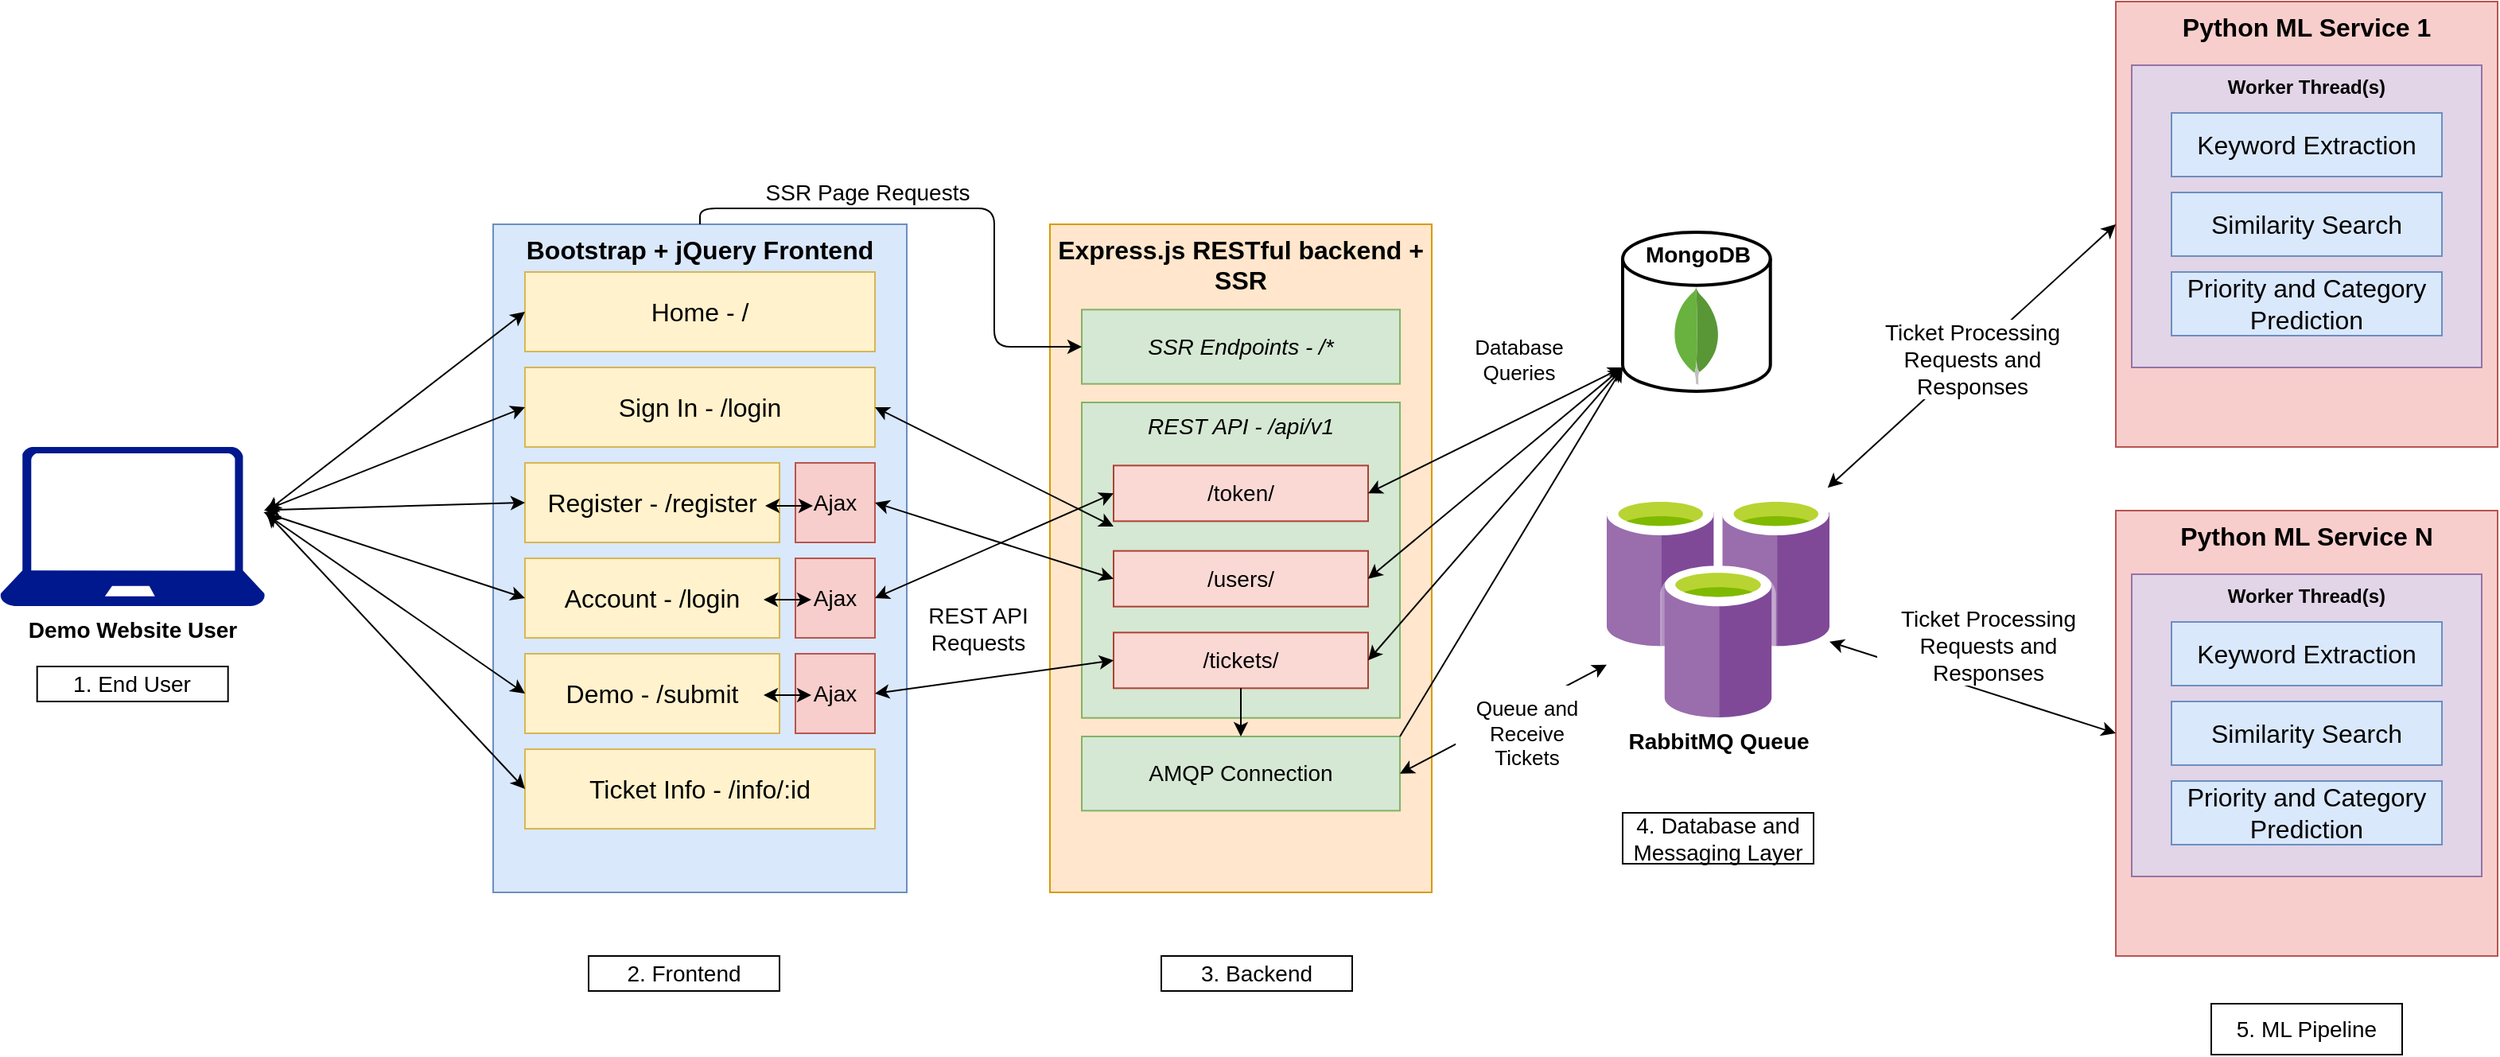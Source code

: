 <mxfile version="14.6.1" type="device" pages="3"><diagram id="C5RBs43oDa-KdzZeNtuy" name="Page-1"><mxGraphModel dx="2249" dy="834" grid="1" gridSize="10" guides="1" tooltips="1" connect="1" arrows="1" fold="1" page="1" pageScale="1" pageWidth="827" pageHeight="1169" math="0" shadow="0"><root><mxCell id="WIyWlLk6GJQsqaUBKTNV-0"/><mxCell id="WIyWlLk6GJQsqaUBKTNV-1" parent="WIyWlLk6GJQsqaUBKTNV-0"/><mxCell id="eBVbwPaAC1AGB-TdD5Ae-0" value="Bootstrap + jQuery Frontend" style="rounded=0;whiteSpace=wrap;html=1;fillColor=#dae8fc;strokeColor=#6c8ebf;verticalAlign=top;fontStyle=1;fontSize=16;" parent="WIyWlLk6GJQsqaUBKTNV-1" vertex="1"><mxGeometry x="200" y="160" width="260" height="420" as="geometry"/></mxCell><mxCell id="eBVbwPaAC1AGB-TdD5Ae-1" value="Demo Website User" style="aspect=fixed;pointerEvents=1;shadow=0;dashed=0;html=1;strokeColor=none;labelPosition=center;verticalLabelPosition=bottom;verticalAlign=top;align=center;fillColor=#00188D;shape=mxgraph.azure.laptop;fontSize=14;fontStyle=1" parent="WIyWlLk6GJQsqaUBKTNV-1" vertex="1"><mxGeometry x="-110" y="300" width="166.67" height="100" as="geometry"/></mxCell><mxCell id="eBVbwPaAC1AGB-TdD5Ae-3" value="Home - /" style="rounded=0;whiteSpace=wrap;html=1;fontSize=16;fillColor=#fff2cc;strokeColor=#d6b656;" parent="WIyWlLk6GJQsqaUBKTNV-1" vertex="1"><mxGeometry x="220" y="190" width="220" height="50" as="geometry"/></mxCell><mxCell id="eBVbwPaAC1AGB-TdD5Ae-5" value="" style="shape=image;html=1;verticalAlign=top;verticalLabelPosition=bottom;labelBackgroundColor=#ffffff;imageAspect=0;aspect=fixed;image=https://cdn2.iconfinder.com/data/icons/designer-skills/128/code-programming-javascript-software-develop-command-language-128.png;fontSize=16;" parent="WIyWlLk6GJQsqaUBKTNV-1" vertex="1"><mxGeometry x="420" y="540" width="40" height="40" as="geometry"/></mxCell><mxCell id="eBVbwPaAC1AGB-TdD5Ae-7" value="Python ML Service 1" style="rounded=0;whiteSpace=wrap;html=1;fontSize=16;fillColor=#f8cecc;strokeColor=#b85450;verticalAlign=top;fontStyle=1" parent="WIyWlLk6GJQsqaUBKTNV-1" vertex="1"><mxGeometry x="1220" y="20" width="240" height="280" as="geometry"/></mxCell><mxCell id="eBVbwPaAC1AGB-TdD5Ae-12" value="Worker Thread(s)" style="rounded=0;whiteSpace=wrap;html=1;fontSize=12;fillColor=#e1d5e7;strokeColor=#9673a6;verticalAlign=top;fontStyle=1" parent="WIyWlLk6GJQsqaUBKTNV-1" vertex="1"><mxGeometry x="1230" y="60" width="220" height="190" as="geometry"/></mxCell><mxCell id="eBVbwPaAC1AGB-TdD5Ae-9" value="Keyword Extraction" style="rounded=0;whiteSpace=wrap;html=1;fontSize=16;fillColor=#dae8fc;strokeColor=#6c8ebf;" parent="WIyWlLk6GJQsqaUBKTNV-1" vertex="1"><mxGeometry x="1255" y="90" width="170" height="40" as="geometry"/></mxCell><mxCell id="eBVbwPaAC1AGB-TdD5Ae-10" value="Similarity Search" style="rounded=0;whiteSpace=wrap;html=1;fontSize=16;fillColor=#dae8fc;strokeColor=#6c8ebf;" parent="WIyWlLk6GJQsqaUBKTNV-1" vertex="1"><mxGeometry x="1255" y="140" width="170" height="40" as="geometry"/></mxCell><mxCell id="eBVbwPaAC1AGB-TdD5Ae-11" value="Priority and Category Prediction" style="rounded=0;whiteSpace=wrap;html=1;fontSize=16;fillColor=#dae8fc;strokeColor=#6c8ebf;" parent="WIyWlLk6GJQsqaUBKTNV-1" vertex="1"><mxGeometry x="1255" y="190" width="170" height="40" as="geometry"/></mxCell><mxCell id="eBVbwPaAC1AGB-TdD5Ae-26" value="RabbitMQ Queue" style="aspect=fixed;html=1;points=[];align=center;image;fontSize=14;image=img/lib/mscae/Azure_Cache_for_Redis.svg;verticalAlign=top;fontStyle=1" parent="WIyWlLk6GJQsqaUBKTNV-1" vertex="1"><mxGeometry x="900" y="330" width="140" height="140" as="geometry"/></mxCell><mxCell id="eBVbwPaAC1AGB-TdD5Ae-28" value="" style="shape=image;html=1;verticalAlign=top;verticalLabelPosition=bottom;labelBackgroundColor=#ffffff;imageAspect=0;aspect=fixed;image=https://cdn2.iconfinder.com/data/icons/font-awesome/1792/ellipsis-h-128.png;fontSize=14;" parent="WIyWlLk6GJQsqaUBKTNV-1" vertex="1"><mxGeometry x="1325" y="260" width="30" height="30" as="geometry"/></mxCell><mxCell id="eBVbwPaAC1AGB-TdD5Ae-29" value="Python ML Service N" style="rounded=0;whiteSpace=wrap;html=1;fontSize=16;fillColor=#f8cecc;strokeColor=#b85450;verticalAlign=top;fontStyle=1" parent="WIyWlLk6GJQsqaUBKTNV-1" vertex="1"><mxGeometry x="1220" y="340" width="240" height="280" as="geometry"/></mxCell><mxCell id="eBVbwPaAC1AGB-TdD5Ae-30" value="Worker Thread(s)" style="rounded=0;whiteSpace=wrap;html=1;fontSize=12;fillColor=#e1d5e7;strokeColor=#9673a6;verticalAlign=top;fontStyle=1" parent="WIyWlLk6GJQsqaUBKTNV-1" vertex="1"><mxGeometry x="1230" y="380" width="220" height="190" as="geometry"/></mxCell><mxCell id="eBVbwPaAC1AGB-TdD5Ae-31" value="Keyword Extraction" style="rounded=0;whiteSpace=wrap;html=1;fontSize=16;fillColor=#dae8fc;strokeColor=#6c8ebf;" parent="WIyWlLk6GJQsqaUBKTNV-1" vertex="1"><mxGeometry x="1255" y="410" width="170" height="40" as="geometry"/></mxCell><mxCell id="eBVbwPaAC1AGB-TdD5Ae-32" value="Similarity Search" style="rounded=0;whiteSpace=wrap;html=1;fontSize=16;fillColor=#dae8fc;strokeColor=#6c8ebf;" parent="WIyWlLk6GJQsqaUBKTNV-1" vertex="1"><mxGeometry x="1255" y="460" width="170" height="40" as="geometry"/></mxCell><mxCell id="eBVbwPaAC1AGB-TdD5Ae-33" value="Priority and Category Prediction" style="rounded=0;whiteSpace=wrap;html=1;fontSize=16;fillColor=#dae8fc;strokeColor=#6c8ebf;" parent="WIyWlLk6GJQsqaUBKTNV-1" vertex="1"><mxGeometry x="1255" y="510" width="170" height="40" as="geometry"/></mxCell><mxCell id="eBVbwPaAC1AGB-TdD5Ae-34" value="" style="shape=image;html=1;verticalAlign=top;verticalLabelPosition=bottom;labelBackgroundColor=#ffffff;imageAspect=0;aspect=fixed;image=https://cdn2.iconfinder.com/data/icons/font-awesome/1792/ellipsis-h-128.png;fontSize=14;" parent="WIyWlLk6GJQsqaUBKTNV-1" vertex="1"><mxGeometry x="1325" y="580" width="30" height="30" as="geometry"/></mxCell><mxCell id="eBVbwPaAC1AGB-TdD5Ae-8" value="" style="shape=image;html=1;verticalAlign=top;verticalLabelPosition=bottom;labelBackgroundColor=#ffffff;imageAspect=0;aspect=fixed;image=https://cdn3.iconfinder.com/data/icons/logos-and-brands-adobe/512/267_Python-128.png;fontSize=16;" parent="WIyWlLk6GJQsqaUBKTNV-1" vertex="1"><mxGeometry x="1420" y="580" width="40" height="40" as="geometry"/></mxCell><mxCell id="eBVbwPaAC1AGB-TdD5Ae-35" value="" style="shape=image;html=1;verticalAlign=top;verticalLabelPosition=bottom;labelBackgroundColor=#ffffff;imageAspect=0;aspect=fixed;image=https://cdn3.iconfinder.com/data/icons/logos-and-brands-adobe/512/267_Python-128.png;fontSize=16;" parent="WIyWlLk6GJQsqaUBKTNV-1" vertex="1"><mxGeometry x="1420" y="260" width="40" height="40" as="geometry"/></mxCell><mxCell id="eBVbwPaAC1AGB-TdD5Ae-36" value="" style="endArrow=classic;html=1;fontSize=14;entryX=0;entryY=0.5;entryDx=0;entryDy=0;exitX=0.992;exitY=-0.031;exitDx=0;exitDy=0;exitPerimeter=0;startArrow=classic;startFill=1;" parent="WIyWlLk6GJQsqaUBKTNV-1" source="eBVbwPaAC1AGB-TdD5Ae-26" target="eBVbwPaAC1AGB-TdD5Ae-7" edge="1"><mxGeometry width="50" height="50" relative="1" as="geometry"><mxPoint x="990" y="250" as="sourcePoint"/><mxPoint x="1000" y="240" as="targetPoint"/></mxGeometry></mxCell><mxCell id="eBVbwPaAC1AGB-TdD5Ae-38" value="" style="endArrow=classic;html=1;fontSize=14;entryX=0;entryY=0.5;entryDx=0;entryDy=0;startArrow=classic;startFill=1;" parent="WIyWlLk6GJQsqaUBKTNV-1" source="eBVbwPaAC1AGB-TdD5Ae-26" target="eBVbwPaAC1AGB-TdD5Ae-29" edge="1"><mxGeometry width="50" height="50" relative="1" as="geometry"><mxPoint x="1000" y="410" as="sourcePoint"/><mxPoint x="1110" y="290" as="targetPoint"/></mxGeometry></mxCell><mxCell id="eBVbwPaAC1AGB-TdD5Ae-43" value="Ticket Processing Requests and Responses" style="text;html=1;align=center;verticalAlign=middle;whiteSpace=wrap;rounded=0;fontSize=14;fillColor=#ffffff;" parent="WIyWlLk6GJQsqaUBKTNV-1" vertex="1"><mxGeometry x="1070" y="400" width="140" height="50" as="geometry"/></mxCell><mxCell id="eBVbwPaAC1AGB-TdD5Ae-44" value="Ticket Processing Requests and Responses" style="text;html=1;align=center;verticalAlign=middle;whiteSpace=wrap;rounded=0;fontSize=14;fillColor=#ffffff;" parent="WIyWlLk6GJQsqaUBKTNV-1" vertex="1"><mxGeometry x="1060" y="220" width="140" height="50" as="geometry"/></mxCell><mxCell id="eBVbwPaAC1AGB-TdD5Ae-46" value="" style="group" parent="WIyWlLk6GJQsqaUBKTNV-1" vertex="1" connectable="0"><mxGeometry x="550" y="160" width="240" height="420" as="geometry"/></mxCell><mxCell id="eBVbwPaAC1AGB-TdD5Ae-4" value="Express.js RESTful backend + SSR" style="rounded=0;whiteSpace=wrap;html=1;fontSize=16;fillColor=#ffe6cc;strokeColor=#d79b00;verticalAlign=top;fontStyle=1" parent="eBVbwPaAC1AGB-TdD5Ae-46" vertex="1"><mxGeometry width="240" height="420" as="geometry"/></mxCell><mxCell id="eBVbwPaAC1AGB-TdD5Ae-2" value="" style="shape=image;html=1;verticalAlign=top;verticalLabelPosition=bottom;labelBackgroundColor=#ffffff;imageAspect=0;aspect=fixed;image=https://cdn2.iconfinder.com/data/icons/nodejs-1/128/nodejs-128.png" parent="eBVbwPaAC1AGB-TdD5Ae-46" vertex="1"><mxGeometry x="200" y="380" width="40" height="40" as="geometry"/></mxCell><mxCell id="eBVbwPaAC1AGB-TdD5Ae-47" value="SSR Endpoints - /*" style="rounded=0;whiteSpace=wrap;html=1;fontSize=14;fillColor=#d5e8d4;strokeColor=#82b366;fontStyle=2" parent="eBVbwPaAC1AGB-TdD5Ae-46" vertex="1"><mxGeometry x="20" y="53.667" width="200" height="46.667" as="geometry"/></mxCell><mxCell id="eBVbwPaAC1AGB-TdD5Ae-52" value="REST API - /api/v1" style="rounded=0;whiteSpace=wrap;html=1;fontSize=14;fillColor=#d5e8d4;strokeColor=#82b366;verticalAlign=top;fontStyle=2" parent="eBVbwPaAC1AGB-TdD5Ae-46" vertex="1"><mxGeometry x="20" y="112" width="200" height="198.333" as="geometry"/></mxCell><mxCell id="eBVbwPaAC1AGB-TdD5Ae-53" value="/tickets/" style="rounded=0;whiteSpace=wrap;html=1;fontSize=14;fillColor=#fad9d5;strokeColor=#ae4132;" parent="eBVbwPaAC1AGB-TdD5Ae-46" vertex="1"><mxGeometry x="40" y="256.667" width="160" height="35" as="geometry"/></mxCell><mxCell id="eBVbwPaAC1AGB-TdD5Ae-54" value="/users/" style="rounded=0;whiteSpace=wrap;html=1;fontSize=14;fillColor=#fad9d5;strokeColor=#ae4132;" parent="eBVbwPaAC1AGB-TdD5Ae-46" vertex="1"><mxGeometry x="40" y="205.333" width="160" height="35" as="geometry"/></mxCell><mxCell id="eBVbwPaAC1AGB-TdD5Ae-55" value="/token/" style="rounded=0;whiteSpace=wrap;html=1;fontSize=14;fillColor=#fad9d5;strokeColor=#ae4132;" parent="eBVbwPaAC1AGB-TdD5Ae-46" vertex="1"><mxGeometry x="40" y="151.667" width="160" height="35" as="geometry"/></mxCell><mxCell id="eBVbwPaAC1AGB-TdD5Ae-56" value="AMQP Connection" style="rounded=0;whiteSpace=wrap;html=1;fontSize=14;fillColor=#d5e8d4;strokeColor=#82b366;" parent="eBVbwPaAC1AGB-TdD5Ae-46" vertex="1"><mxGeometry x="20" y="322" width="200" height="46.667" as="geometry"/></mxCell><mxCell id="eBVbwPaAC1AGB-TdD5Ae-57" value="" style="endArrow=classic;html=1;fontSize=14;exitX=0.5;exitY=1;exitDx=0;exitDy=0;entryX=0.5;entryY=0;entryDx=0;entryDy=0;" parent="eBVbwPaAC1AGB-TdD5Ae-46" source="eBVbwPaAC1AGB-TdD5Ae-53" target="eBVbwPaAC1AGB-TdD5Ae-56" edge="1"><mxGeometry width="50" height="50" relative="1" as="geometry"><mxPoint x="50" y="501.667" as="sourcePoint"/><mxPoint x="100" y="443.333" as="targetPoint"/></mxGeometry></mxCell><mxCell id="eBVbwPaAC1AGB-TdD5Ae-58" value="" style="endArrow=classic;startArrow=classic;html=1;fontSize=14;exitX=1;exitY=0.5;exitDx=0;exitDy=0;" parent="WIyWlLk6GJQsqaUBKTNV-1" source="eBVbwPaAC1AGB-TdD5Ae-56" target="eBVbwPaAC1AGB-TdD5Ae-26" edge="1"><mxGeometry width="50" height="50" relative="1" as="geometry"><mxPoint x="810" y="490" as="sourcePoint"/><mxPoint x="860" y="440" as="targetPoint"/></mxGeometry></mxCell><mxCell id="eBVbwPaAC1AGB-TdD5Ae-63" value="" style="group;verticalAlign=bottom;" parent="WIyWlLk6GJQsqaUBKTNV-1" vertex="1" connectable="0"><mxGeometry x="910" y="165" width="92.86" height="100" as="geometry"/></mxCell><mxCell id="eBVbwPaAC1AGB-TdD5Ae-66" value="" style="group" parent="eBVbwPaAC1AGB-TdD5Ae-63" vertex="1" connectable="0"><mxGeometry width="92.86" height="100" as="geometry"/></mxCell><mxCell id="eBVbwPaAC1AGB-TdD5Ae-62" value="" style="strokeWidth=2;html=1;shape=mxgraph.flowchart.database;whiteSpace=wrap;fontSize=14;fillColor=#ffffff;verticalAlign=bottom;" parent="eBVbwPaAC1AGB-TdD5Ae-66" vertex="1"><mxGeometry width="92.86" height="100" as="geometry"/></mxCell><mxCell id="eBVbwPaAC1AGB-TdD5Ae-61" value="" style="dashed=0;outlineConnect=0;html=1;align=center;labelPosition=center;verticalLabelPosition=bottom;verticalAlign=top;shape=mxgraph.weblogos.mongodb;fontSize=14;fillColor=#ffffff;" parent="eBVbwPaAC1AGB-TdD5Ae-66" vertex="1"><mxGeometry x="31.715" y="34.286" width="29.429" height="61.571" as="geometry"/></mxCell><mxCell id="eBVbwPaAC1AGB-TdD5Ae-65" value="MongoDB" style="text;html=1;strokeColor=none;fillColor=none;align=center;verticalAlign=middle;whiteSpace=wrap;rounded=0;fontSize=14;fontStyle=1" parent="eBVbwPaAC1AGB-TdD5Ae-66" vertex="1"><mxGeometry x="32.572" y="7.143" width="28.572" height="14.286" as="geometry"/></mxCell><mxCell id="eBVbwPaAC1AGB-TdD5Ae-67" value="" style="endArrow=classic;html=1;fontSize=14;exitX=1;exitY=0;exitDx=0;exitDy=0;entryX=0;entryY=0.85;entryDx=0;entryDy=0;entryPerimeter=0;" parent="WIyWlLk6GJQsqaUBKTNV-1" source="eBVbwPaAC1AGB-TdD5Ae-56" target="eBVbwPaAC1AGB-TdD5Ae-62" edge="1"><mxGeometry width="50" height="50" relative="1" as="geometry"><mxPoint x="810" y="370" as="sourcePoint"/><mxPoint x="860" y="310" as="targetPoint"/></mxGeometry></mxCell><mxCell id="eBVbwPaAC1AGB-TdD5Ae-71" value="Queue and Receive Tickets" style="text;html=1;align=center;verticalAlign=middle;whiteSpace=wrap;rounded=0;fontSize=13;fillColor=#ffffff;" parent="WIyWlLk6GJQsqaUBKTNV-1" vertex="1"><mxGeometry x="805" y="450" width="90" height="60" as="geometry"/></mxCell><mxCell id="eBVbwPaAC1AGB-TdD5Ae-73" value="Database Queries" style="text;html=1;align=center;verticalAlign=middle;whiteSpace=wrap;rounded=0;fontSize=13;fillColor=#ffffff;" parent="WIyWlLk6GJQsqaUBKTNV-1" vertex="1"><mxGeometry x="805" y="215" width="80" height="60" as="geometry"/></mxCell><mxCell id="eBVbwPaAC1AGB-TdD5Ae-74" value="" style="endArrow=classic;startArrow=classic;html=1;fontSize=14;exitX=1;exitY=0.5;exitDx=0;exitDy=0;" parent="WIyWlLk6GJQsqaUBKTNV-1" source="eBVbwPaAC1AGB-TdD5Ae-55" edge="1"><mxGeometry width="50" height="50" relative="1" as="geometry"><mxPoint x="820" y="240" as="sourcePoint"/><mxPoint x="910" y="250" as="targetPoint"/></mxGeometry></mxCell><mxCell id="eBVbwPaAC1AGB-TdD5Ae-75" value="" style="endArrow=classic;startArrow=classic;html=1;fontSize=14;exitX=1;exitY=0.5;exitDx=0;exitDy=0;" parent="WIyWlLk6GJQsqaUBKTNV-1" source="eBVbwPaAC1AGB-TdD5Ae-54" edge="1"><mxGeometry width="50" height="50" relative="1" as="geometry"><mxPoint x="820" y="350" as="sourcePoint"/><mxPoint x="910" y="250" as="targetPoint"/></mxGeometry></mxCell><mxCell id="eBVbwPaAC1AGB-TdD5Ae-76" value="" style="endArrow=classic;startArrow=classic;html=1;fontSize=14;exitX=1;exitY=0.5;exitDx=0;exitDy=0;" parent="WIyWlLk6GJQsqaUBKTNV-1" source="eBVbwPaAC1AGB-TdD5Ae-53" edge="1"><mxGeometry width="50" height="50" relative="1" as="geometry"><mxPoint x="800" y="600" as="sourcePoint"/><mxPoint x="910" y="250" as="targetPoint"/></mxGeometry></mxCell><mxCell id="eBVbwPaAC1AGB-TdD5Ae-77" value="Register - /register" style="rounded=0;whiteSpace=wrap;html=1;fontSize=16;fillColor=#fff2cc;strokeColor=#d6b656;" parent="WIyWlLk6GJQsqaUBKTNV-1" vertex="1"><mxGeometry x="220" y="310" width="160" height="50" as="geometry"/></mxCell><mxCell id="eBVbwPaAC1AGB-TdD5Ae-78" value="Sign In - /login" style="rounded=0;whiteSpace=wrap;html=1;fontSize=16;fillColor=#fff2cc;strokeColor=#d6b656;" parent="WIyWlLk6GJQsqaUBKTNV-1" vertex="1"><mxGeometry x="220" y="250" width="220" height="50" as="geometry"/></mxCell><mxCell id="eBVbwPaAC1AGB-TdD5Ae-79" value="Ajax" style="rounded=0;whiteSpace=wrap;html=1;fontSize=14;fillColor=#f8cecc;strokeColor=#b85450;" parent="WIyWlLk6GJQsqaUBKTNV-1" vertex="1"><mxGeometry x="390" y="310" width="50" height="50" as="geometry"/></mxCell><mxCell id="eBVbwPaAC1AGB-TdD5Ae-80" value="Account - /login" style="rounded=0;whiteSpace=wrap;html=1;fontSize=16;fillColor=#fff2cc;strokeColor=#d6b656;" parent="WIyWlLk6GJQsqaUBKTNV-1" vertex="1"><mxGeometry x="220" y="370" width="160" height="50" as="geometry"/></mxCell><mxCell id="eBVbwPaAC1AGB-TdD5Ae-81" value="Ajax" style="rounded=0;whiteSpace=wrap;html=1;fontSize=14;fillColor=#f8cecc;strokeColor=#b85450;" parent="WIyWlLk6GJQsqaUBKTNV-1" vertex="1"><mxGeometry x="390" y="370" width="50" height="50" as="geometry"/></mxCell><mxCell id="eBVbwPaAC1AGB-TdD5Ae-84" value="" style="endArrow=classic;startArrow=classic;html=1;fontSize=14;" parent="WIyWlLk6GJQsqaUBKTNV-1" edge="1"><mxGeometry width="50" height="50" relative="1" as="geometry"><mxPoint x="370" y="396" as="sourcePoint"/><mxPoint x="400" y="396" as="targetPoint"/></mxGeometry></mxCell><mxCell id="eBVbwPaAC1AGB-TdD5Ae-87" value="" style="endArrow=classic;startArrow=classic;html=1;fontSize=14;" parent="WIyWlLk6GJQsqaUBKTNV-1" edge="1"><mxGeometry width="50" height="50" relative="1" as="geometry"><mxPoint x="371" y="337" as="sourcePoint"/><mxPoint x="401" y="337" as="targetPoint"/></mxGeometry></mxCell><mxCell id="eBVbwPaAC1AGB-TdD5Ae-89" value="" style="endArrow=classic;startArrow=classic;html=1;fontSize=14;exitX=1;exitY=0.5;exitDx=0;exitDy=0;entryX=0;entryY=0.5;entryDx=0;entryDy=0;" parent="WIyWlLk6GJQsqaUBKTNV-1" source="eBVbwPaAC1AGB-TdD5Ae-79" target="eBVbwPaAC1AGB-TdD5Ae-54" edge="1"><mxGeometry width="50" height="50" relative="1" as="geometry"><mxPoint x="480" y="370" as="sourcePoint"/><mxPoint x="530" y="320" as="targetPoint"/></mxGeometry></mxCell><mxCell id="eBVbwPaAC1AGB-TdD5Ae-90" value="" style="endArrow=classic;startArrow=classic;html=1;fontSize=14;exitX=1;exitY=0.5;exitDx=0;exitDy=0;entryX=0;entryY=0.5;entryDx=0;entryDy=0;" parent="WIyWlLk6GJQsqaUBKTNV-1" source="eBVbwPaAC1AGB-TdD5Ae-81" target="eBVbwPaAC1AGB-TdD5Ae-55" edge="1"><mxGeometry width="50" height="50" relative="1" as="geometry"><mxPoint x="490" y="440" as="sourcePoint"/><mxPoint x="540" y="390" as="targetPoint"/></mxGeometry></mxCell><mxCell id="eBVbwPaAC1AGB-TdD5Ae-91" value="" style="endArrow=classic;startArrow=classic;html=1;fontSize=14;exitX=1;exitY=0.5;exitDx=0;exitDy=0;" parent="WIyWlLk6GJQsqaUBKTNV-1" source="eBVbwPaAC1AGB-TdD5Ae-78" edge="1"><mxGeometry width="50" height="50" relative="1" as="geometry"><mxPoint x="470" y="280" as="sourcePoint"/><mxPoint x="590" y="350" as="targetPoint"/></mxGeometry></mxCell><mxCell id="eBVbwPaAC1AGB-TdD5Ae-94" value="" style="endArrow=classic;html=1;fontSize=14;entryX=0;entryY=0.5;entryDx=0;entryDy=0;exitX=0.5;exitY=0;exitDx=0;exitDy=0;edgeStyle=orthogonalEdgeStyle;" parent="WIyWlLk6GJQsqaUBKTNV-1" source="eBVbwPaAC1AGB-TdD5Ae-0" target="eBVbwPaAC1AGB-TdD5Ae-47" edge="1"><mxGeometry width="50" height="50" relative="1" as="geometry"><mxPoint x="330" y="120" as="sourcePoint"/><mxPoint x="460" y="80" as="targetPoint"/></mxGeometry></mxCell><mxCell id="eBVbwPaAC1AGB-TdD5Ae-95" value="SSR Page Requests" style="edgeLabel;html=1;align=center;verticalAlign=middle;resizable=0;points=[];fontSize=14;" parent="eBVbwPaAC1AGB-TdD5Ae-94" vertex="1" connectable="0"><mxGeometry x="-0.121" relative="1" as="geometry"><mxPoint x="-33" y="-10" as="offset"/></mxGeometry></mxCell><mxCell id="eBVbwPaAC1AGB-TdD5Ae-98" value="Demo - /submit" style="rounded=0;whiteSpace=wrap;html=1;fontSize=16;fillColor=#fff2cc;strokeColor=#d6b656;" parent="WIyWlLk6GJQsqaUBKTNV-1" vertex="1"><mxGeometry x="220" y="430" width="160" height="50" as="geometry"/></mxCell><mxCell id="eBVbwPaAC1AGB-TdD5Ae-99" value="Ajax" style="rounded=0;whiteSpace=wrap;html=1;fontSize=14;fillColor=#f8cecc;strokeColor=#b85450;" parent="WIyWlLk6GJQsqaUBKTNV-1" vertex="1"><mxGeometry x="390" y="430" width="50" height="50" as="geometry"/></mxCell><mxCell id="eBVbwPaAC1AGB-TdD5Ae-100" value="" style="endArrow=classic;startArrow=classic;html=1;fontSize=14;" parent="WIyWlLk6GJQsqaUBKTNV-1" edge="1"><mxGeometry width="50" height="50" relative="1" as="geometry"><mxPoint x="370" y="456" as="sourcePoint"/><mxPoint x="400" y="456" as="targetPoint"/></mxGeometry></mxCell><mxCell id="eBVbwPaAC1AGB-TdD5Ae-101" value="" style="endArrow=classic;startArrow=classic;html=1;fontSize=14;exitX=1;exitY=0.5;exitDx=0;exitDy=0;entryX=0;entryY=0.5;entryDx=0;entryDy=0;" parent="WIyWlLk6GJQsqaUBKTNV-1" source="eBVbwPaAC1AGB-TdD5Ae-99" target="eBVbwPaAC1AGB-TdD5Ae-53" edge="1"><mxGeometry width="50" height="50" relative="1" as="geometry"><mxPoint x="460" y="600" as="sourcePoint"/><mxPoint x="510" y="550" as="targetPoint"/></mxGeometry></mxCell><mxCell id="eBVbwPaAC1AGB-TdD5Ae-102" value="Ticket Info - /info/:id" style="rounded=0;whiteSpace=wrap;html=1;fontSize=16;fillColor=#fff2cc;strokeColor=#d6b656;" parent="WIyWlLk6GJQsqaUBKTNV-1" vertex="1"><mxGeometry x="220" y="490" width="220" height="50" as="geometry"/></mxCell><mxCell id="eBVbwPaAC1AGB-TdD5Ae-103" value="" style="endArrow=classic;startArrow=classic;html=1;fontSize=13;entryX=0;entryY=0.5;entryDx=0;entryDy=0;exitX=1.006;exitY=0.405;exitDx=0;exitDy=0;exitPerimeter=0;" parent="WIyWlLk6GJQsqaUBKTNV-1" source="eBVbwPaAC1AGB-TdD5Ae-1" target="eBVbwPaAC1AGB-TdD5Ae-3" edge="1"><mxGeometry width="50" height="50" relative="1" as="geometry"><mxPoint x="36" y="350" as="sourcePoint"/><mxPoint y="530" as="targetPoint"/></mxGeometry></mxCell><mxCell id="eBVbwPaAC1AGB-TdD5Ae-104" value="" style="endArrow=classic;startArrow=classic;html=1;fontSize=13;exitX=0.996;exitY=0.4;exitDx=0;exitDy=0;exitPerimeter=0;entryX=0;entryY=0.5;entryDx=0;entryDy=0;" parent="WIyWlLk6GJQsqaUBKTNV-1" source="eBVbwPaAC1AGB-TdD5Ae-1" target="eBVbwPaAC1AGB-TdD5Ae-78" edge="1"><mxGeometry width="50" height="50" relative="1" as="geometry"><mxPoint x="-30" y="570" as="sourcePoint"/><mxPoint x="20" y="520" as="targetPoint"/></mxGeometry></mxCell><mxCell id="eBVbwPaAC1AGB-TdD5Ae-105" value="" style="endArrow=classic;startArrow=classic;html=1;fontSize=13;exitX=1;exitY=0.397;exitDx=0;exitDy=0;exitPerimeter=0;entryX=0;entryY=0.5;entryDx=0;entryDy=0;" parent="WIyWlLk6GJQsqaUBKTNV-1" source="eBVbwPaAC1AGB-TdD5Ae-1" target="eBVbwPaAC1AGB-TdD5Ae-77" edge="1"><mxGeometry width="50" height="50" relative="1" as="geometry"><mxPoint x="20" y="540" as="sourcePoint"/><mxPoint x="70" y="490" as="targetPoint"/></mxGeometry></mxCell><mxCell id="eBVbwPaAC1AGB-TdD5Ae-106" value="" style="endArrow=classic;startArrow=classic;html=1;fontSize=13;entryX=0;entryY=0.5;entryDx=0;entryDy=0;exitX=0.994;exitY=0.41;exitDx=0;exitDy=0;exitPerimeter=0;" parent="WIyWlLk6GJQsqaUBKTNV-1" source="eBVbwPaAC1AGB-TdD5Ae-1" target="eBVbwPaAC1AGB-TdD5Ae-80" edge="1"><mxGeometry width="50" height="50" relative="1" as="geometry"><mxPoint x="39" y="352" as="sourcePoint"/><mxPoint x="30" y="590" as="targetPoint"/></mxGeometry></mxCell><mxCell id="eBVbwPaAC1AGB-TdD5Ae-107" value="" style="endArrow=classic;startArrow=classic;html=1;fontSize=13;exitX=1.002;exitY=0.42;exitDx=0;exitDy=0;exitPerimeter=0;entryX=0;entryY=0.5;entryDx=0;entryDy=0;" parent="WIyWlLk6GJQsqaUBKTNV-1" source="eBVbwPaAC1AGB-TdD5Ae-1" target="eBVbwPaAC1AGB-TdD5Ae-98" edge="1"><mxGeometry width="50" height="50" relative="1" as="geometry"><mxPoint x="60" y="570" as="sourcePoint"/><mxPoint x="110" y="520" as="targetPoint"/></mxGeometry></mxCell><mxCell id="eBVbwPaAC1AGB-TdD5Ae-108" value="" style="endArrow=classic;startArrow=classic;html=1;fontSize=13;entryX=0;entryY=0.5;entryDx=0;entryDy=0;exitX=1.006;exitY=0.415;exitDx=0;exitDy=0;exitPerimeter=0;" parent="WIyWlLk6GJQsqaUBKTNV-1" source="eBVbwPaAC1AGB-TdD5Ae-1" target="eBVbwPaAC1AGB-TdD5Ae-102" edge="1"><mxGeometry width="50" height="50" relative="1" as="geometry"><mxPoint x="36" y="339" as="sourcePoint"/><mxPoint x="120" y="520" as="targetPoint"/></mxGeometry></mxCell><mxCell id="eBVbwPaAC1AGB-TdD5Ae-109" value="REST API Requests" style="text;html=1;strokeColor=none;fillColor=none;align=center;verticalAlign=middle;whiteSpace=wrap;rounded=0;fontSize=14;" parent="WIyWlLk6GJQsqaUBKTNV-1" vertex="1"><mxGeometry x="470" y="390" width="70" height="48" as="geometry"/></mxCell><mxCell id="eBVbwPaAC1AGB-TdD5Ae-110" value="1. End User" style="rounded=0;whiteSpace=wrap;html=1;fontSize=14;fillColor=#ffffff;" parent="WIyWlLk6GJQsqaUBKTNV-1" vertex="1"><mxGeometry x="-86.66" y="438" width="120" height="22" as="geometry"/></mxCell><mxCell id="eBVbwPaAC1AGB-TdD5Ae-111" value="2. Frontend" style="rounded=0;whiteSpace=wrap;html=1;fontSize=14;fillColor=#ffffff;" parent="WIyWlLk6GJQsqaUBKTNV-1" vertex="1"><mxGeometry x="260" y="620" width="120" height="22" as="geometry"/></mxCell><mxCell id="eBVbwPaAC1AGB-TdD5Ae-112" value="3. Backend" style="rounded=0;whiteSpace=wrap;html=1;fontSize=14;fillColor=#ffffff;" parent="WIyWlLk6GJQsqaUBKTNV-1" vertex="1"><mxGeometry x="620" y="620" width="120" height="22" as="geometry"/></mxCell><mxCell id="eBVbwPaAC1AGB-TdD5Ae-113" value="4. Database and Messaging Layer" style="rounded=0;whiteSpace=wrap;html=1;fontSize=14;fillColor=#ffffff;" parent="WIyWlLk6GJQsqaUBKTNV-1" vertex="1"><mxGeometry x="910" y="530" width="120" height="32" as="geometry"/></mxCell><mxCell id="eBVbwPaAC1AGB-TdD5Ae-114" value="5. ML Pipeline" style="rounded=0;whiteSpace=wrap;html=1;fontSize=14;fillColor=#ffffff;" parent="WIyWlLk6GJQsqaUBKTNV-1" vertex="1"><mxGeometry x="1280" y="650" width="120" height="32" as="geometry"/></mxCell></root></mxGraphModel></diagram><diagram id="V7SOWaQqNLEfE9Dg6at0" name="Page-2"><mxGraphModel dx="2523" dy="981" grid="1" gridSize="10" guides="1" tooltips="1" connect="1" arrows="1" fold="1" page="1" pageScale="1" pageWidth="850" pageHeight="1100" math="0" shadow="0"><root><mxCell id="79eltxm8o8zRiDBLloTx-0"/><mxCell id="79eltxm8o8zRiDBLloTx-1" parent="79eltxm8o8zRiDBLloTx-0"/><mxCell id="6c7nyq5YtqCYelDDhLId-3" value="&lt;font style=&quot;font-size: 18px;&quot;&gt;&lt;b style=&quot;font-size: 18px;&quot;&gt;Server&lt;/b&gt;&lt;/font&gt;" style="whiteSpace=wrap;html=1;fontSize=18;verticalAlign=top;fillColor=#dae8fc;strokeColor=#6c8ebf;" parent="79eltxm8o8zRiDBLloTx-1" vertex="1"><mxGeometry x="310" y="690" width="1030" height="585" as="geometry"/></mxCell><mxCell id="6c7nyq5YtqCYelDDhLId-5" value="&lt;b&gt;ML Services&lt;/b&gt;&lt;br&gt;&amp;lt;&amp;lt;CPU / GPU&amp;gt;&amp;gt;" style="rounded=0;whiteSpace=wrap;html=1;fontSize=18;fillColor=#d5e8d4;strokeColor=#82b366;verticalAlign=top;" parent="79eltxm8o8zRiDBLloTx-1" vertex="1"><mxGeometry x="990" y="760" width="320" height="440" as="geometry"/></mxCell><mxCell id="z_21mQfnnLy19Ync_PrH-20" style="edgeStyle=orthogonalEdgeStyle;rounded=0;orthogonalLoop=1;jettySize=auto;html=1;entryX=1;entryY=0.25;entryDx=0;entryDy=0;dashed=1;endArrow=open;endFill=0;" edge="1" parent="79eltxm8o8zRiDBLloTx-1" source="ICeY03fcPkFPkLYCUk8D-4" target="6c7nyq5YtqCYelDDhLId-19"><mxGeometry relative="1" as="geometry"/></mxCell><mxCell id="ICeY03fcPkFPkLYCUk8D-4" value="&amp;lt;&amp;lt;Artifact&amp;gt;&amp;gt;&lt;br&gt;Python ML Service 1" style="rounded=0;whiteSpace=wrap;html=1;fontSize=16;fillColor=#f8cecc;strokeColor=#b85450;verticalAlign=middle;fontStyle=1" parent="79eltxm8o8zRiDBLloTx-1" vertex="1"><mxGeometry x="1030" y="830" width="240" height="90" as="geometry"/></mxCell><mxCell id="z_21mQfnnLy19Ync_PrH-19" style="edgeStyle=orthogonalEdgeStyle;rounded=0;orthogonalLoop=1;jettySize=auto;html=1;entryX=1;entryY=0.75;entryDx=0;entryDy=0;dashed=1;endArrow=open;endFill=0;" edge="1" parent="79eltxm8o8zRiDBLloTx-1" source="ICeY03fcPkFPkLYCUk8D-11" target="6c7nyq5YtqCYelDDhLId-19"><mxGeometry relative="1" as="geometry"/></mxCell><mxCell id="ICeY03fcPkFPkLYCUk8D-11" value="&amp;lt;&amp;lt;Artifact&amp;gt;&amp;gt;&lt;br&gt;Python ML Service N" style="rounded=0;whiteSpace=wrap;html=1;fontSize=16;fillColor=#f8cecc;strokeColor=#b85450;verticalAlign=middle;fontStyle=1" parent="79eltxm8o8zRiDBLloTx-1" vertex="1"><mxGeometry x="1030" y="1070" width="240" height="90" as="geometry"/></mxCell><mxCell id="6c7nyq5YtqCYelDDhLId-7" value="" style="shape=image;html=1;verticalAlign=top;verticalLabelPosition=bottom;labelBackgroundColor=#ffffff;imageAspect=0;aspect=fixed;image=https://cdn2.iconfinder.com/data/icons/font-awesome/1792/ellipsis-v-128.png;fontSize=18;fillColor=#ffffff;" parent="79eltxm8o8zRiDBLloTx-1" vertex="1"><mxGeometry x="1132.5" y="975" width="35" height="35" as="geometry"/></mxCell><mxCell id="6c7nyq5YtqCYelDDhLId-8" value="4. ML Services in Virtualized Docker Containers" style="text;html=1;strokeColor=none;fillColor=none;align=center;verticalAlign=middle;whiteSpace=wrap;rounded=0;fontSize=14;fontStyle=2" parent="79eltxm8o8zRiDBLloTx-1" vertex="1"><mxGeometry x="990" y="1210" width="320" height="20" as="geometry"/></mxCell><mxCell id="6c7nyq5YtqCYelDDhLId-11" value="" style="aspect=fixed;html=1;points=[];align=center;image;fontSize=12;image=img/lib/mscae/Docker.svg;fillColor=#ffffff;" parent="79eltxm8o8zRiDBLloTx-1" vertex="1"><mxGeometry x="1274.63" y="1171" width="35.37" height="29" as="geometry"/></mxCell><mxCell id="6c7nyq5YtqCYelDDhLId-13" value="&lt;b&gt;MongoDB&lt;/b&gt;&lt;br&gt;&amp;lt;&amp;lt;Artifact&amp;gt;&amp;gt;" style="rounded=0;whiteSpace=wrap;html=1;fontSize=18;fillColor=#d5e8d4;strokeColor=#82b366;verticalAlign=top;" parent="79eltxm8o8zRiDBLloTx-1" vertex="1"><mxGeometry x="700" y="760" width="210" height="200" as="geometry"/></mxCell><mxCell id="6c7nyq5YtqCYelDDhLId-17" value="3.1 MongoDB in a Docker Container" style="text;html=1;strokeColor=none;fillColor=none;align=center;verticalAlign=middle;whiteSpace=wrap;rounded=0;fontSize=14;fontStyle=2" parent="79eltxm8o8zRiDBLloTx-1" vertex="1"><mxGeometry x="705" y="972.5" width="200" height="20" as="geometry"/></mxCell><mxCell id="6c7nyq5YtqCYelDDhLId-18" value="" style="aspect=fixed;html=1;points=[];align=center;image;fontSize=12;image=img/lib/mscae/Docker.svg;fillColor=#ffffff;" parent="79eltxm8o8zRiDBLloTx-1" vertex="1"><mxGeometry x="874.63" y="930" width="35.37" height="29" as="geometry"/></mxCell><mxCell id="ICeY03fcPkFPkLYCUk8D-34" value="" style="group;verticalAlign=bottom;" parent="79eltxm8o8zRiDBLloTx-1" vertex="1" connectable="0"><mxGeometry x="757.14" y="830" width="92.86" height="100" as="geometry"/></mxCell><mxCell id="ICeY03fcPkFPkLYCUk8D-35" value="" style="group" parent="ICeY03fcPkFPkLYCUk8D-34" vertex="1" connectable="0"><mxGeometry width="92.86" height="100" as="geometry"/></mxCell><mxCell id="ICeY03fcPkFPkLYCUk8D-36" value="" style="strokeWidth=2;html=1;shape=mxgraph.flowchart.database;whiteSpace=wrap;fontSize=14;fillColor=#ffffff;verticalAlign=bottom;" parent="ICeY03fcPkFPkLYCUk8D-35" vertex="1"><mxGeometry width="92.86" height="100" as="geometry"/></mxCell><mxCell id="ICeY03fcPkFPkLYCUk8D-37" value="" style="dashed=0;outlineConnect=0;html=1;align=center;labelPosition=center;verticalLabelPosition=bottom;verticalAlign=top;shape=mxgraph.weblogos.mongodb;fontSize=14;fillColor=#ffffff;" parent="ICeY03fcPkFPkLYCUk8D-35" vertex="1"><mxGeometry x="31.715" y="34.286" width="29.429" height="61.571" as="geometry"/></mxCell><mxCell id="ICeY03fcPkFPkLYCUk8D-38" value="MongoDB" style="text;html=1;strokeColor=none;fillColor=none;align=center;verticalAlign=middle;whiteSpace=wrap;rounded=0;fontSize=14;fontStyle=1" parent="ICeY03fcPkFPkLYCUk8D-35" vertex="1"><mxGeometry x="32.572" y="7.143" width="28.572" height="14.286" as="geometry"/></mxCell><mxCell id="6c7nyq5YtqCYelDDhLId-19" value="&lt;b&gt;RabbitMQ&lt;/b&gt;&lt;br&gt;&amp;lt;&amp;lt;Artifact&amp;gt;&amp;gt;" style="rounded=0;whiteSpace=wrap;html=1;fontSize=18;fillColor=#d5e8d4;strokeColor=#82b366;verticalAlign=top;" parent="79eltxm8o8zRiDBLloTx-1" vertex="1"><mxGeometry x="700" y="1010" width="210" height="200" as="geometry"/></mxCell><mxCell id="6c7nyq5YtqCYelDDhLId-20" value="3.2 RabbitMQ in a Docker Container" style="text;html=1;strokeColor=none;fillColor=none;align=center;verticalAlign=middle;whiteSpace=wrap;rounded=0;fontSize=14;fontStyle=2" parent="79eltxm8o8zRiDBLloTx-1" vertex="1"><mxGeometry x="705" y="1222.5" width="200" height="20" as="geometry"/></mxCell><mxCell id="6c7nyq5YtqCYelDDhLId-21" value="" style="aspect=fixed;html=1;points=[];align=center;image;fontSize=12;image=img/lib/mscae/Docker.svg;fillColor=#ffffff;" parent="79eltxm8o8zRiDBLloTx-1" vertex="1"><mxGeometry x="874.63" y="1180" width="35.37" height="29" as="geometry"/></mxCell><mxCell id="ICeY03fcPkFPkLYCUk8D-9" value="RabbitMQ Queue" style="aspect=fixed;html=1;points=[];align=center;image;fontSize=14;image=img/lib/mscae/Azure_Cache_for_Redis.svg;verticalAlign=top;fontStyle=1" parent="79eltxm8o8zRiDBLloTx-1" vertex="1"><mxGeometry x="748.57" y="1070" width="110" height="110" as="geometry"/></mxCell><mxCell id="z_21mQfnnLy19Ync_PrH-10" style="edgeStyle=orthogonalEdgeStyle;rounded=0;orthogonalLoop=1;jettySize=auto;html=1;entryX=0;entryY=0.5;entryDx=0;entryDy=0;dashed=1;endArrow=open;endFill=0;" edge="1" parent="79eltxm8o8zRiDBLloTx-1" source="z_21mQfnnLy19Ync_PrH-0" target="6c7nyq5YtqCYelDDhLId-13"><mxGeometry relative="1" as="geometry"/></mxCell><mxCell id="z_21mQfnnLy19Ync_PrH-11" style="edgeStyle=orthogonalEdgeStyle;rounded=0;orthogonalLoop=1;jettySize=auto;html=1;entryX=0;entryY=0.5;entryDx=0;entryDy=0;dashed=1;endArrow=open;endFill=0;" edge="1" parent="79eltxm8o8zRiDBLloTx-1" source="z_21mQfnnLy19Ync_PrH-0" target="6c7nyq5YtqCYelDDhLId-19"><mxGeometry relative="1" as="geometry"/></mxCell><mxCell id="z_21mQfnnLy19Ync_PrH-12" value="" style="group" vertex="1" connectable="0" parent="79eltxm8o8zRiDBLloTx-1"><mxGeometry x="340" y="870" width="235" height="250" as="geometry"/></mxCell><mxCell id="z_21mQfnnLy19Ync_PrH-0" value="&lt;b&gt;Node.js Backend&lt;/b&gt;&lt;br&gt;&amp;lt;&amp;lt;Artifact&amp;gt;&amp;gt;" style="rounded=0;whiteSpace=wrap;html=1;fontSize=18;fillColor=#d5e8d4;strokeColor=#82b366;verticalAlign=top;" vertex="1" parent="z_21mQfnnLy19Ync_PrH-12"><mxGeometry width="235" height="210" as="geometry"/></mxCell><mxCell id="z_21mQfnnLy19Ync_PrH-1" value="2. Node.js Backend in a Docker Container" style="text;html=1;strokeColor=none;fillColor=none;align=center;verticalAlign=middle;whiteSpace=wrap;rounded=0;fontSize=14;fontStyle=2" vertex="1" parent="z_21mQfnnLy19Ync_PrH-12"><mxGeometry x="17.5" y="230" width="200" height="20" as="geometry"/></mxCell><mxCell id="z_21mQfnnLy19Ync_PrH-2" value="" style="aspect=fixed;html=1;points=[];align=center;image;fontSize=12;image=img/lib/mscae/Docker.svg;fillColor=#ffffff;" vertex="1" parent="z_21mQfnnLy19Ync_PrH-12"><mxGeometry x="199.63" y="181" width="35.37" height="29" as="geometry"/></mxCell><mxCell id="z_21mQfnnLy19Ync_PrH-8" value="" style="shape=image;html=1;verticalAlign=top;verticalLabelPosition=bottom;labelBackgroundColor=#ffffff;imageAspect=0;aspect=fixed;image=https://cdn2.iconfinder.com/data/icons/nodejs-1/128/nodejs-128.png" vertex="1" parent="z_21mQfnnLy19Ync_PrH-12"><mxGeometry x="53.5" y="48.5" width="128" height="128" as="geometry"/></mxCell><mxCell id="z_21mQfnnLy19Ync_PrH-16" value="Mongo Protocol via TCP/IP" style="text;html=1;strokeColor=none;fillColor=none;align=center;verticalAlign=middle;whiteSpace=wrap;rounded=0;" vertex="1" parent="79eltxm8o8zRiDBLloTx-1"><mxGeometry x="590" y="910" width="40" height="20" as="geometry"/></mxCell><mxCell id="z_21mQfnnLy19Ync_PrH-18" value="AMQP Protocol" style="text;html=1;strokeColor=none;fillColor=none;align=center;verticalAlign=middle;whiteSpace=wrap;rounded=0;" vertex="1" parent="79eltxm8o8zRiDBLloTx-1"><mxGeometry x="590" y="1020" width="40" height="20" as="geometry"/></mxCell><mxCell id="z_21mQfnnLy19Ync_PrH-21" value="AMQP Protocol" style="text;html=1;strokeColor=none;fillColor=none;align=center;verticalAlign=middle;whiteSpace=wrap;rounded=0;" vertex="1" parent="79eltxm8o8zRiDBLloTx-1"><mxGeometry x="931" y="1090" width="40" height="20" as="geometry"/></mxCell><mxCell id="z_21mQfnnLy19Ync_PrH-22" value="&lt;b&gt;User Device&lt;/b&gt;" style="whiteSpace=wrap;html=1;fontSize=18;verticalAlign=top;fillColor=#dae8fc;strokeColor=#6c8ebf;" vertex="1" parent="79eltxm8o8zRiDBLloTx-1"><mxGeometry x="-60" y="840" width="270" height="250" as="geometry"/></mxCell><mxCell id="z_21mQfnnLy19Ync_PrH-23" value="&lt;b style=&quot;font-size: 16px;&quot;&gt;Browser&lt;/b&gt;" style="whiteSpace=wrap;html=1;fontSize=16;verticalAlign=top;fillColor=#e1d5e7;strokeColor=#9673a6;" vertex="1" parent="79eltxm8o8zRiDBLloTx-1"><mxGeometry x="-40" y="870" width="230" height="200" as="geometry"/></mxCell><mxCell id="z_21mQfnnLy19Ync_PrH-25" style="edgeStyle=orthogonalEdgeStyle;rounded=0;orthogonalLoop=1;jettySize=auto;html=1;exitX=1;exitY=0.5;exitDx=0;exitDy=0;entryX=0;entryY=0.25;entryDx=0;entryDy=0;dashed=1;fontSize=14;endArrow=open;endFill=0;" edge="1" parent="79eltxm8o8zRiDBLloTx-1" source="z_21mQfnnLy19Ync_PrH-24" target="z_21mQfnnLy19Ync_PrH-0"><mxGeometry relative="1" as="geometry"/></mxCell><mxCell id="z_21mQfnnLy19Ync_PrH-26" style="edgeStyle=orthogonalEdgeStyle;rounded=0;orthogonalLoop=1;jettySize=auto;html=1;entryX=0;entryY=0.75;entryDx=0;entryDy=0;dashed=1;fontSize=14;endArrow=open;endFill=0;startArrow=open;startFill=0;" edge="1" parent="79eltxm8o8zRiDBLloTx-1" source="z_21mQfnnLy19Ync_PrH-24" target="z_21mQfnnLy19Ync_PrH-0"><mxGeometry relative="1" as="geometry"/></mxCell><mxCell id="z_21mQfnnLy19Ync_PrH-24" value="&lt;b style=&quot;font-size: 14px;&quot;&gt;Demo Website&lt;/b&gt;" style="whiteSpace=wrap;html=1;fontSize=14;verticalAlign=middle;fillColor=#ffe6cc;strokeColor=#d79b00;" vertex="1" parent="79eltxm8o8zRiDBLloTx-1"><mxGeometry x="-20" y="900" width="190" height="150" as="geometry"/></mxCell><mxCell id="z_21mQfnnLy19Ync_PrH-27" value="REST HTTP" style="text;html=1;strokeColor=none;fillColor=none;align=center;verticalAlign=middle;whiteSpace=wrap;rounded=0;" vertex="1" parent="79eltxm8o8zRiDBLloTx-1"><mxGeometry x="260" y="1040" width="40" height="20" as="geometry"/></mxCell><mxCell id="z_21mQfnnLy19Ync_PrH-28" value="Plain HTTP" style="text;html=1;strokeColor=none;fillColor=none;align=center;verticalAlign=middle;whiteSpace=wrap;rounded=0;" vertex="1" parent="79eltxm8o8zRiDBLloTx-1"><mxGeometry x="260" y="890" width="40" height="20" as="geometry"/></mxCell><mxCell id="z_21mQfnnLy19Ync_PrH-30" value="1. Website Running in Browser on User Device" style="text;html=1;strokeColor=none;fillColor=none;align=center;verticalAlign=middle;whiteSpace=wrap;rounded=0;fontSize=14;fontStyle=2" vertex="1" parent="79eltxm8o8zRiDBLloTx-1"><mxGeometry x="-30" y="1105" width="200" height="20" as="geometry"/></mxCell></root></mxGraphModel></diagram><diagram id="wQLNT7dH-LV-fWEa6vXl" name="Page-3"><mxGraphModel dx="1422" dy="834" grid="1" gridSize="10" guides="1" tooltips="1" connect="1" arrows="1" fold="1" page="1" pageScale="1" pageWidth="850" pageHeight="1100" math="0" shadow="0"><root><mxCell id="jlvIXNmxX8Oebajt3Yfk-0"/><mxCell id="jlvIXNmxX8Oebajt3Yfk-1" parent="jlvIXNmxX8Oebajt3Yfk-0"/></root></mxGraphModel></diagram></mxfile>